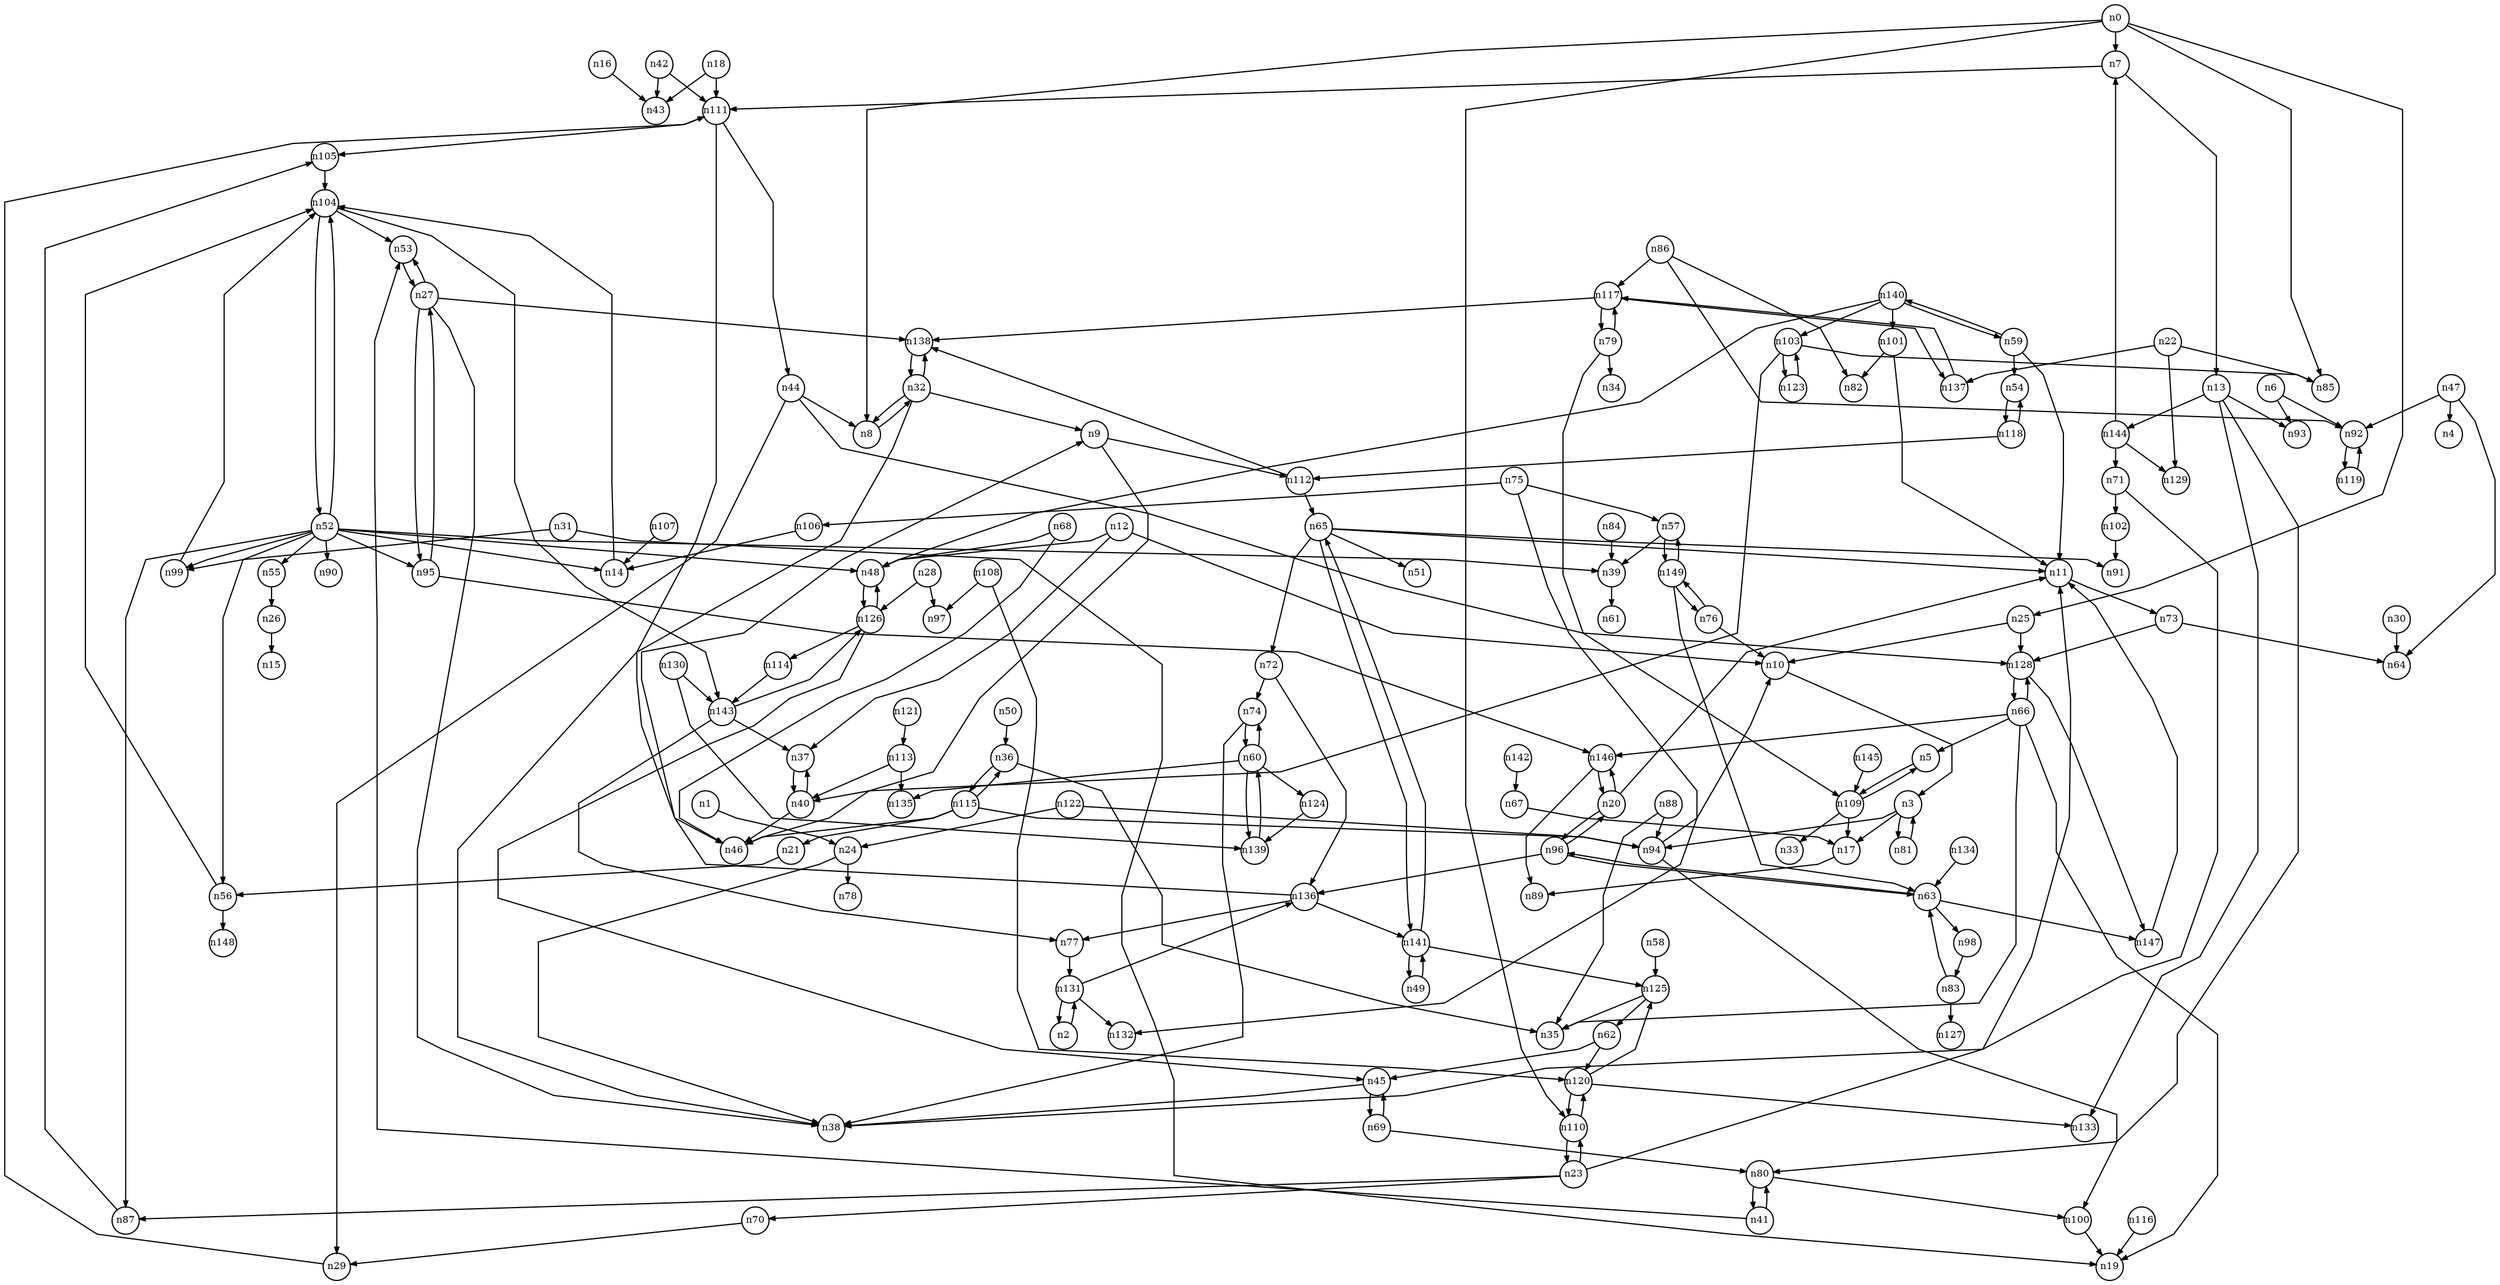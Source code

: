 digraph G{
splines=polyline;
ranksep=0.22;
nodesep=0.22;
nodesize=0.32;
fontsize=8
edge [arrowsize=0.5]
node [fontsize=8 shape=circle width=0.32 fixedsize=shape];

n7 -> n111
n7 -> n13
n0 -> n7
n0 -> n8
n0 -> n25
n0 -> n85
n0 -> n110
n8 -> n32
n25 -> n10
n25 -> n128
n110 -> n120
n110 -> n23
n24 -> n38
n24 -> n78
n1 -> n24
n17 -> n89
n3 -> n17
n3 -> n94
n3 -> n81
n94 -> n10
n94 -> n100
n92 -> n119
n6 -> n92
n6 -> n93
n111 -> n46
n111 -> n105
n111 -> n44
n9 -> n46
n9 -> n112
n112 -> n138
n112 -> n65
n73 -> n64
n73 -> n128
n11 -> n73
n10 -> n3
n12 -> n10
n12 -> n37
n12 -> n48
n37 -> n40
n48 -> n126
n80 -> n100
n80 -> n41
n13 -> n80
n13 -> n93
n13 -> n133
n13 -> n144
n144 -> n7
n144 -> n71
n144 -> n129
n16 -> n43
n18 -> n43
n18 -> n111
n20 -> n11
n20 -> n146
n20 -> n96
n146 -> n89
n146 -> n20
n56 -> n148
n56 -> n104
n21 -> n56
n22 -> n85
n22 -> n129
n22 -> n137
n137 -> n117
n23 -> n11
n23 -> n70
n23 -> n87
n23 -> n110
n70 -> n29
n87 -> n105
n128 -> n147
n128 -> n66
n26 -> n15
n27 -> n38
n27 -> n53
n27 -> n95
n27 -> n138
n53 -> n27
n95 -> n146
n95 -> n27
n138 -> n32
n28 -> n97
n28 -> n126
n126 -> n45
n126 -> n48
n126 -> n114
n29 -> n111
n30 -> n64
n31 -> n19
n31 -> n99
n99 -> n104
n32 -> n8
n32 -> n9
n32 -> n38
n32 -> n138
n36 -> n35
n36 -> n115
n39 -> n61
n40 -> n37
n40 -> n46
n41 -> n53
n41 -> n80
n42 -> n43
n42 -> n111
n44 -> n8
n44 -> n29
n44 -> n128
n45 -> n38
n45 -> n69
n47 -> n4
n47 -> n64
n47 -> n92
n50 -> n36
n14 -> n104
n52 -> n14
n52 -> n39
n52 -> n48
n52 -> n55
n52 -> n56
n52 -> n87
n52 -> n90
n52 -> n95
n52 -> n99
n52 -> n104
n55 -> n26
n57 -> n39
n57 -> n149
n125 -> n35
n125 -> n62
n58 -> n125
n59 -> n11
n59 -> n54
n59 -> n140
n54 -> n118
n74 -> n38
n74 -> n60
n60 -> n74
n60 -> n124
n60 -> n135
n60 -> n139
n124 -> n139
n139 -> n60
n62 -> n45
n62 -> n120
n120 -> n125
n120 -> n133
n120 -> n110
n98 -> n83
n63 -> n98
n63 -> n147
n63 -> n96
n147 -> n11
n65 -> n11
n65 -> n51
n65 -> n72
n65 -> n91
n65 -> n141
n72 -> n74
n72 -> n136
n5 -> n109
n66 -> n5
n66 -> n19
n66 -> n35
n66 -> n128
n66 -> n146
n67 -> n17
n68 -> n46
n68 -> n48
n69 -> n45
n69 -> n80
n71 -> n38
n71 -> n102
n102 -> n91
n136 -> n9
n136 -> n77
n136 -> n141
n75 -> n57
n75 -> n106
n75 -> n132
n106 -> n14
n76 -> n10
n76 -> n149
n79 -> n34
n79 -> n109
n79 -> n117
n109 -> n5
n109 -> n17
n109 -> n33
n117 -> n137
n117 -> n138
n117 -> n79
n100 -> n19
n81 -> n3
n83 -> n63
n83 -> n127
n84 -> n39
n86 -> n82
n86 -> n92
n86 -> n117
n105 -> n104
n88 -> n35
n88 -> n94
n96 -> n20
n96 -> n63
n96 -> n136
n101 -> n11
n101 -> n82
n103 -> n40
n103 -> n85
n103 -> n123
n123 -> n103
n104 -> n52
n104 -> n53
n104 -> n143
n143 -> n37
n143 -> n77
n143 -> n126
n107 -> n14
n108 -> n97
n108 -> n120
n113 -> n40
n113 -> n135
n114 -> n143
n115 -> n21
n115 -> n36
n115 -> n46
n115 -> n94
n116 -> n19
n118 -> n54
n118 -> n112
n119 -> n92
n121 -> n113
n122 -> n24
n122 -> n94
n130 -> n139
n130 -> n143
n2 -> n131
n131 -> n2
n131 -> n132
n131 -> n136
n134 -> n63
n77 -> n131
n140 -> n48
n140 -> n59
n140 -> n101
n140 -> n103
n49 -> n141
n141 -> n49
n141 -> n65
n141 -> n125
n142 -> n67
n145 -> n109
n149 -> n57
n149 -> n63
n149 -> n76
}
